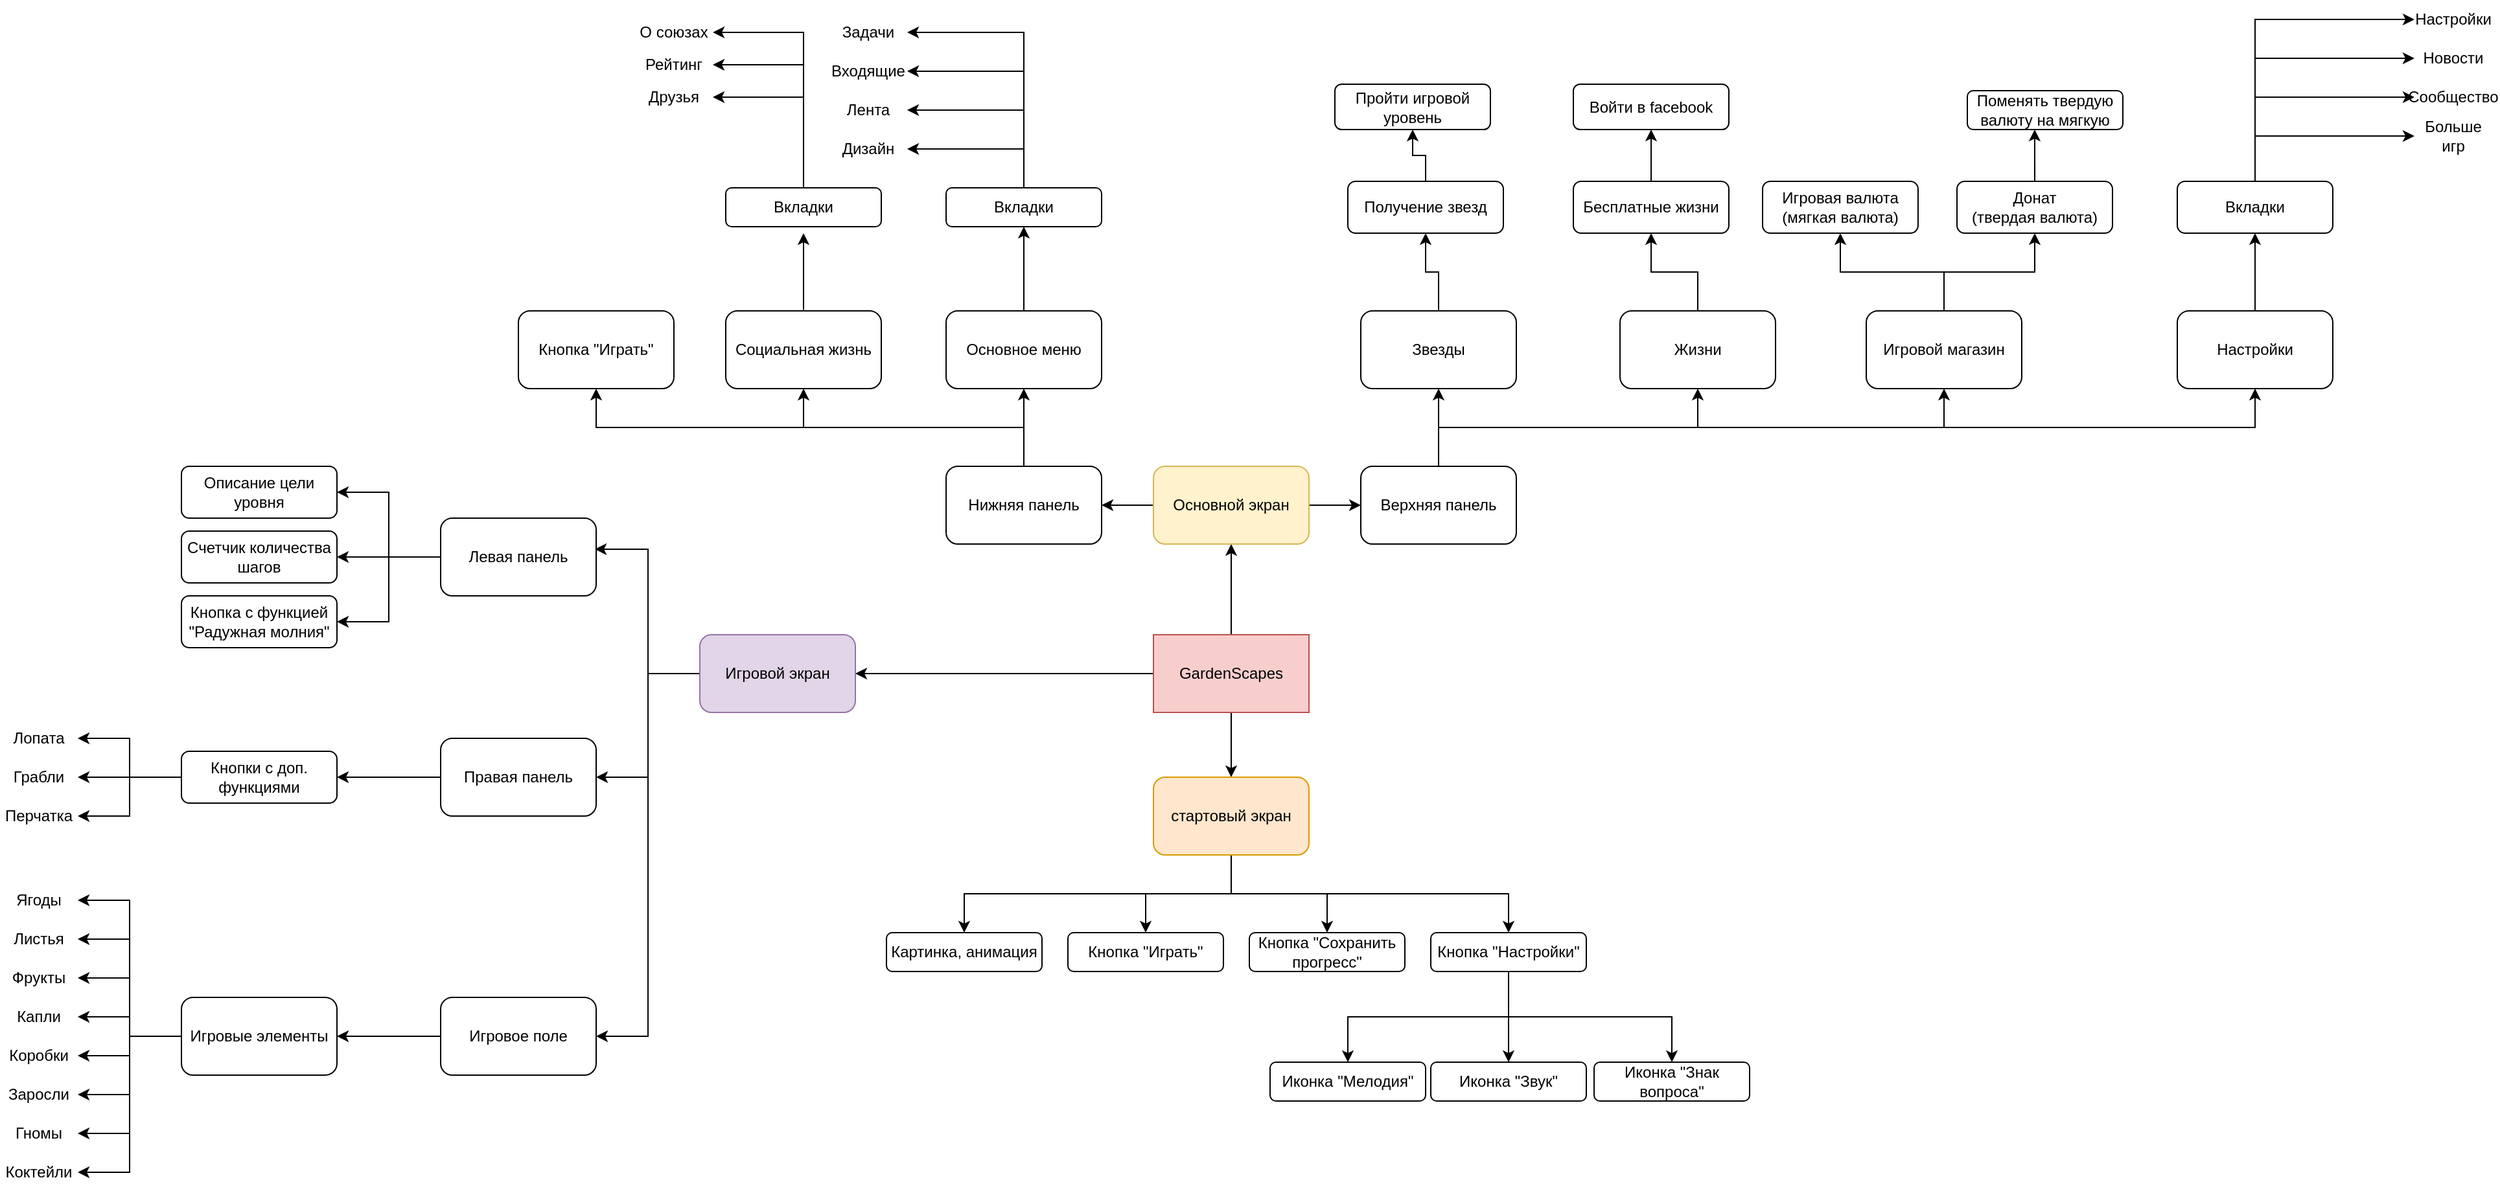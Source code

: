 <mxfile version="15.9.4" type="github">
  <diagram id="iWnDrWGRgJdqHLs7Uaia" name="Page-1">
    <mxGraphModel dx="2249" dy="1974" grid="1" gridSize="10" guides="1" tooltips="1" connect="1" arrows="1" fold="1" page="1" pageScale="1" pageWidth="827" pageHeight="1169" math="0" shadow="0">
      <root>
        <mxCell id="0" />
        <mxCell id="1" parent="0" />
        <mxCell id="uDBoIFG3QanEG0DTXgn--6" style="edgeStyle=orthogonalEdgeStyle;rounded=0;orthogonalLoop=1;jettySize=auto;html=1;exitX=0.5;exitY=1;exitDx=0;exitDy=0;" edge="1" parent="1" source="uDBoIFG3QanEG0DTXgn--1" target="uDBoIFG3QanEG0DTXgn--2">
          <mxGeometry relative="1" as="geometry" />
        </mxCell>
        <mxCell id="uDBoIFG3QanEG0DTXgn--21" style="edgeStyle=orthogonalEdgeStyle;rounded=0;orthogonalLoop=1;jettySize=auto;html=1;exitX=0.5;exitY=0;exitDx=0;exitDy=0;" edge="1" parent="1" source="uDBoIFG3QanEG0DTXgn--1" target="uDBoIFG3QanEG0DTXgn--18">
          <mxGeometry relative="1" as="geometry" />
        </mxCell>
        <mxCell id="uDBoIFG3QanEG0DTXgn--91" style="edgeStyle=orthogonalEdgeStyle;rounded=0;orthogonalLoop=1;jettySize=auto;html=1;exitX=0;exitY=0.5;exitDx=0;exitDy=0;entryX=1;entryY=0.5;entryDx=0;entryDy=0;" edge="1" parent="1" source="uDBoIFG3QanEG0DTXgn--1" target="uDBoIFG3QanEG0DTXgn--90">
          <mxGeometry relative="1" as="geometry" />
        </mxCell>
        <mxCell id="uDBoIFG3QanEG0DTXgn--1" value="GardenScapes" style="rounded=0;whiteSpace=wrap;html=1;fillColor=#f8cecc;strokeColor=#b85450;" vertex="1" parent="1">
          <mxGeometry x="350" y="380" width="120" height="60" as="geometry" />
        </mxCell>
        <mxCell id="uDBoIFG3QanEG0DTXgn--7" style="edgeStyle=orthogonalEdgeStyle;rounded=0;orthogonalLoop=1;jettySize=auto;html=1;exitX=0.5;exitY=1;exitDx=0;exitDy=0;entryX=0.5;entryY=0;entryDx=0;entryDy=0;" edge="1" parent="1" source="uDBoIFG3QanEG0DTXgn--2" target="uDBoIFG3QanEG0DTXgn--3">
          <mxGeometry relative="1" as="geometry" />
        </mxCell>
        <mxCell id="uDBoIFG3QanEG0DTXgn--8" style="edgeStyle=orthogonalEdgeStyle;rounded=0;orthogonalLoop=1;jettySize=auto;html=1;exitX=0.5;exitY=1;exitDx=0;exitDy=0;" edge="1" parent="1" source="uDBoIFG3QanEG0DTXgn--2" target="uDBoIFG3QanEG0DTXgn--4">
          <mxGeometry relative="1" as="geometry" />
        </mxCell>
        <mxCell id="uDBoIFG3QanEG0DTXgn--9" style="edgeStyle=orthogonalEdgeStyle;rounded=0;orthogonalLoop=1;jettySize=auto;html=1;exitX=0.5;exitY=1;exitDx=0;exitDy=0;entryX=0.5;entryY=0;entryDx=0;entryDy=0;" edge="1" parent="1" source="uDBoIFG3QanEG0DTXgn--2" target="uDBoIFG3QanEG0DTXgn--5">
          <mxGeometry relative="1" as="geometry" />
        </mxCell>
        <mxCell id="uDBoIFG3QanEG0DTXgn--11" style="edgeStyle=orthogonalEdgeStyle;rounded=0;orthogonalLoop=1;jettySize=auto;html=1;exitX=0.5;exitY=1;exitDx=0;exitDy=0;entryX=0.5;entryY=0;entryDx=0;entryDy=0;" edge="1" parent="1" source="uDBoIFG3QanEG0DTXgn--2" target="uDBoIFG3QanEG0DTXgn--10">
          <mxGeometry relative="1" as="geometry" />
        </mxCell>
        <mxCell id="uDBoIFG3QanEG0DTXgn--2" value="стартовый экран" style="rounded=1;whiteSpace=wrap;html=1;fillColor=#ffe6cc;strokeColor=#d79b00;" vertex="1" parent="1">
          <mxGeometry x="350" y="490" width="120" height="60" as="geometry" />
        </mxCell>
        <mxCell id="uDBoIFG3QanEG0DTXgn--3" value="Картинка, анимация&lt;br&gt;" style="rounded=1;whiteSpace=wrap;html=1;" vertex="1" parent="1">
          <mxGeometry x="144" y="610" width="120" height="30" as="geometry" />
        </mxCell>
        <mxCell id="uDBoIFG3QanEG0DTXgn--4" value="Кнопка &quot;Играть&quot;" style="rounded=1;whiteSpace=wrap;html=1;" vertex="1" parent="1">
          <mxGeometry x="284" y="610" width="120" height="30" as="geometry" />
        </mxCell>
        <mxCell id="uDBoIFG3QanEG0DTXgn--5" value="Кнопка &quot;Сохранить прогресс&quot;" style="rounded=1;whiteSpace=wrap;html=1;" vertex="1" parent="1">
          <mxGeometry x="424" y="610" width="120" height="30" as="geometry" />
        </mxCell>
        <mxCell id="uDBoIFG3QanEG0DTXgn--15" style="edgeStyle=orthogonalEdgeStyle;rounded=0;orthogonalLoop=1;jettySize=auto;html=1;exitX=0.5;exitY=1;exitDx=0;exitDy=0;" edge="1" parent="1" source="uDBoIFG3QanEG0DTXgn--10" target="uDBoIFG3QanEG0DTXgn--12">
          <mxGeometry relative="1" as="geometry" />
        </mxCell>
        <mxCell id="uDBoIFG3QanEG0DTXgn--16" style="edgeStyle=orthogonalEdgeStyle;rounded=0;orthogonalLoop=1;jettySize=auto;html=1;exitX=0.5;exitY=1;exitDx=0;exitDy=0;" edge="1" parent="1" source="uDBoIFG3QanEG0DTXgn--10" target="uDBoIFG3QanEG0DTXgn--14">
          <mxGeometry relative="1" as="geometry" />
        </mxCell>
        <mxCell id="uDBoIFG3QanEG0DTXgn--17" style="edgeStyle=orthogonalEdgeStyle;rounded=0;orthogonalLoop=1;jettySize=auto;html=1;exitX=0.5;exitY=1;exitDx=0;exitDy=0;" edge="1" parent="1" source="uDBoIFG3QanEG0DTXgn--10" target="uDBoIFG3QanEG0DTXgn--13">
          <mxGeometry relative="1" as="geometry" />
        </mxCell>
        <mxCell id="uDBoIFG3QanEG0DTXgn--10" value="Кнопка &quot;Настройки&quot;" style="rounded=1;whiteSpace=wrap;html=1;" vertex="1" parent="1">
          <mxGeometry x="564" y="610" width="120" height="30" as="geometry" />
        </mxCell>
        <mxCell id="uDBoIFG3QanEG0DTXgn--12" value="Иконка &quot;Мелодия&quot;" style="rounded=1;whiteSpace=wrap;html=1;" vertex="1" parent="1">
          <mxGeometry x="440" y="710" width="120" height="30" as="geometry" />
        </mxCell>
        <mxCell id="uDBoIFG3QanEG0DTXgn--13" value="Иконка &quot;Звук&quot;" style="rounded=1;whiteSpace=wrap;html=1;" vertex="1" parent="1">
          <mxGeometry x="564" y="710" width="120" height="30" as="geometry" />
        </mxCell>
        <mxCell id="uDBoIFG3QanEG0DTXgn--14" value="Иконка &quot;Знак вопроса&quot;" style="rounded=1;whiteSpace=wrap;html=1;" vertex="1" parent="1">
          <mxGeometry x="690" y="710" width="120" height="30" as="geometry" />
        </mxCell>
        <mxCell id="uDBoIFG3QanEG0DTXgn--60" style="edgeStyle=orthogonalEdgeStyle;rounded=0;orthogonalLoop=1;jettySize=auto;html=1;exitX=1;exitY=0.5;exitDx=0;exitDy=0;entryX=0;entryY=0.5;entryDx=0;entryDy=0;" edge="1" parent="1" source="uDBoIFG3QanEG0DTXgn--18" target="uDBoIFG3QanEG0DTXgn--59">
          <mxGeometry relative="1" as="geometry" />
        </mxCell>
        <mxCell id="uDBoIFG3QanEG0DTXgn--65" style="edgeStyle=orthogonalEdgeStyle;rounded=0;orthogonalLoop=1;jettySize=auto;html=1;exitX=0;exitY=0.5;exitDx=0;exitDy=0;entryX=1;entryY=0.5;entryDx=0;entryDy=0;" edge="1" parent="1" source="uDBoIFG3QanEG0DTXgn--18" target="uDBoIFG3QanEG0DTXgn--58">
          <mxGeometry relative="1" as="geometry" />
        </mxCell>
        <mxCell id="uDBoIFG3QanEG0DTXgn--18" value="Основной экран" style="rounded=1;whiteSpace=wrap;html=1;fillColor=#fff2cc;strokeColor=#d6b656;" vertex="1" parent="1">
          <mxGeometry x="350" y="250" width="120" height="60" as="geometry" />
        </mxCell>
        <mxCell id="uDBoIFG3QanEG0DTXgn--25" style="edgeStyle=orthogonalEdgeStyle;rounded=0;orthogonalLoop=1;jettySize=auto;html=1;exitX=0.5;exitY=0;exitDx=0;exitDy=0;entryX=0.5;entryY=1;entryDx=0;entryDy=0;" edge="1" parent="1" source="uDBoIFG3QanEG0DTXgn--20" target="uDBoIFG3QanEG0DTXgn--23">
          <mxGeometry relative="1" as="geometry" />
        </mxCell>
        <mxCell id="uDBoIFG3QanEG0DTXgn--26" style="edgeStyle=orthogonalEdgeStyle;rounded=0;orthogonalLoop=1;jettySize=auto;html=1;exitX=0.5;exitY=0;exitDx=0;exitDy=0;entryX=0.5;entryY=1;entryDx=0;entryDy=0;" edge="1" parent="1" source="uDBoIFG3QanEG0DTXgn--20" target="uDBoIFG3QanEG0DTXgn--24">
          <mxGeometry relative="1" as="geometry" />
        </mxCell>
        <mxCell id="uDBoIFG3QanEG0DTXgn--20" value="Игровой магазин" style="rounded=1;whiteSpace=wrap;html=1;" vertex="1" parent="1">
          <mxGeometry x="900" y="130" width="120" height="60" as="geometry" />
        </mxCell>
        <mxCell id="uDBoIFG3QanEG0DTXgn--23" value="Игровая валюта&lt;br&gt;(мягкая валюта)" style="rounded=1;whiteSpace=wrap;html=1;" vertex="1" parent="1">
          <mxGeometry x="820" y="30" width="120" height="40" as="geometry" />
        </mxCell>
        <mxCell id="uDBoIFG3QanEG0DTXgn--30" style="edgeStyle=orthogonalEdgeStyle;rounded=0;orthogonalLoop=1;jettySize=auto;html=1;exitX=0.5;exitY=0;exitDx=0;exitDy=0;entryX=0.433;entryY=1;entryDx=0;entryDy=0;entryPerimeter=0;" edge="1" parent="1" source="uDBoIFG3QanEG0DTXgn--24" target="uDBoIFG3QanEG0DTXgn--27">
          <mxGeometry relative="1" as="geometry" />
        </mxCell>
        <mxCell id="uDBoIFG3QanEG0DTXgn--24" value="Донат &lt;br&gt;(твердая валюта)" style="rounded=1;whiteSpace=wrap;html=1;" vertex="1" parent="1">
          <mxGeometry x="970" y="30" width="120" height="40" as="geometry" />
        </mxCell>
        <mxCell id="uDBoIFG3QanEG0DTXgn--27" value="Поменять твердую валюту на мягкую" style="rounded=1;whiteSpace=wrap;html=1;" vertex="1" parent="1">
          <mxGeometry x="978" y="-40" width="120" height="30" as="geometry" />
        </mxCell>
        <mxCell id="uDBoIFG3QanEG0DTXgn--35" style="edgeStyle=orthogonalEdgeStyle;rounded=0;orthogonalLoop=1;jettySize=auto;html=1;exitX=0.5;exitY=0;exitDx=0;exitDy=0;entryX=0.5;entryY=1;entryDx=0;entryDy=0;" edge="1" parent="1" source="uDBoIFG3QanEG0DTXgn--31" target="uDBoIFG3QanEG0DTXgn--34">
          <mxGeometry relative="1" as="geometry" />
        </mxCell>
        <mxCell id="uDBoIFG3QanEG0DTXgn--31" value="Жизни" style="rounded=1;whiteSpace=wrap;html=1;" vertex="1" parent="1">
          <mxGeometry x="710" y="130" width="120" height="60" as="geometry" />
        </mxCell>
        <mxCell id="uDBoIFG3QanEG0DTXgn--37" style="edgeStyle=orthogonalEdgeStyle;rounded=0;orthogonalLoop=1;jettySize=auto;html=1;exitX=0.5;exitY=0;exitDx=0;exitDy=0;entryX=0.5;entryY=1;entryDx=0;entryDy=0;" edge="1" parent="1" source="uDBoIFG3QanEG0DTXgn--34" target="uDBoIFG3QanEG0DTXgn--36">
          <mxGeometry relative="1" as="geometry" />
        </mxCell>
        <mxCell id="uDBoIFG3QanEG0DTXgn--34" value="Бесплатные жизни" style="rounded=1;whiteSpace=wrap;html=1;" vertex="1" parent="1">
          <mxGeometry x="674" y="30" width="120" height="40" as="geometry" />
        </mxCell>
        <mxCell id="uDBoIFG3QanEG0DTXgn--36" value="Войти в facebook" style="rounded=1;whiteSpace=wrap;html=1;" vertex="1" parent="1">
          <mxGeometry x="674" y="-45" width="120" height="35" as="geometry" />
        </mxCell>
        <mxCell id="uDBoIFG3QanEG0DTXgn--44" style="edgeStyle=orthogonalEdgeStyle;rounded=0;orthogonalLoop=1;jettySize=auto;html=1;exitX=0.5;exitY=0;exitDx=0;exitDy=0;entryX=0.5;entryY=1;entryDx=0;entryDy=0;" edge="1" parent="1" source="uDBoIFG3QanEG0DTXgn--40" target="uDBoIFG3QanEG0DTXgn--42">
          <mxGeometry relative="1" as="geometry" />
        </mxCell>
        <mxCell id="uDBoIFG3QanEG0DTXgn--40" value="Звезды" style="rounded=1;whiteSpace=wrap;html=1;" vertex="1" parent="1">
          <mxGeometry x="510" y="130" width="120" height="60" as="geometry" />
        </mxCell>
        <mxCell id="uDBoIFG3QanEG0DTXgn--45" style="edgeStyle=orthogonalEdgeStyle;rounded=0;orthogonalLoop=1;jettySize=auto;html=1;exitX=0.5;exitY=0;exitDx=0;exitDy=0;entryX=0.5;entryY=1;entryDx=0;entryDy=0;" edge="1" parent="1" source="uDBoIFG3QanEG0DTXgn--42" target="uDBoIFG3QanEG0DTXgn--43">
          <mxGeometry relative="1" as="geometry" />
        </mxCell>
        <mxCell id="uDBoIFG3QanEG0DTXgn--42" value="Получение звезд" style="rounded=1;whiteSpace=wrap;html=1;" vertex="1" parent="1">
          <mxGeometry x="500" y="30" width="120" height="40" as="geometry" />
        </mxCell>
        <mxCell id="uDBoIFG3QanEG0DTXgn--43" value="Пройти игровой уровень" style="rounded=1;whiteSpace=wrap;html=1;" vertex="1" parent="1">
          <mxGeometry x="490" y="-45" width="120" height="35" as="geometry" />
        </mxCell>
        <mxCell id="uDBoIFG3QanEG0DTXgn--49" style="edgeStyle=orthogonalEdgeStyle;rounded=0;orthogonalLoop=1;jettySize=auto;html=1;exitX=0.5;exitY=0;exitDx=0;exitDy=0;" edge="1" parent="1" source="uDBoIFG3QanEG0DTXgn--46" target="uDBoIFG3QanEG0DTXgn--48">
          <mxGeometry relative="1" as="geometry" />
        </mxCell>
        <mxCell id="uDBoIFG3QanEG0DTXgn--46" value="Настройки" style="rounded=1;whiteSpace=wrap;html=1;" vertex="1" parent="1">
          <mxGeometry x="1140" y="130" width="120" height="60" as="geometry" />
        </mxCell>
        <mxCell id="uDBoIFG3QanEG0DTXgn--54" style="edgeStyle=orthogonalEdgeStyle;rounded=0;orthogonalLoop=1;jettySize=auto;html=1;exitX=0.5;exitY=0;exitDx=0;exitDy=0;entryX=0;entryY=0.5;entryDx=0;entryDy=0;" edge="1" parent="1" source="uDBoIFG3QanEG0DTXgn--48" target="uDBoIFG3QanEG0DTXgn--50">
          <mxGeometry relative="1" as="geometry" />
        </mxCell>
        <mxCell id="uDBoIFG3QanEG0DTXgn--55" style="edgeStyle=orthogonalEdgeStyle;rounded=0;orthogonalLoop=1;jettySize=auto;html=1;exitX=0.5;exitY=0;exitDx=0;exitDy=0;entryX=0;entryY=0.5;entryDx=0;entryDy=0;" edge="1" parent="1" source="uDBoIFG3QanEG0DTXgn--48" target="uDBoIFG3QanEG0DTXgn--51">
          <mxGeometry relative="1" as="geometry" />
        </mxCell>
        <mxCell id="uDBoIFG3QanEG0DTXgn--56" style="edgeStyle=orthogonalEdgeStyle;rounded=0;orthogonalLoop=1;jettySize=auto;html=1;exitX=0.5;exitY=0;exitDx=0;exitDy=0;entryX=0;entryY=0.5;entryDx=0;entryDy=0;" edge="1" parent="1" source="uDBoIFG3QanEG0DTXgn--48" target="uDBoIFG3QanEG0DTXgn--52">
          <mxGeometry relative="1" as="geometry" />
        </mxCell>
        <mxCell id="uDBoIFG3QanEG0DTXgn--57" style="edgeStyle=orthogonalEdgeStyle;rounded=0;orthogonalLoop=1;jettySize=auto;html=1;exitX=0.5;exitY=0;exitDx=0;exitDy=0;entryX=0;entryY=0.5;entryDx=0;entryDy=0;" edge="1" parent="1" source="uDBoIFG3QanEG0DTXgn--48" target="uDBoIFG3QanEG0DTXgn--53">
          <mxGeometry relative="1" as="geometry" />
        </mxCell>
        <mxCell id="uDBoIFG3QanEG0DTXgn--48" value="Вкладки" style="rounded=1;whiteSpace=wrap;html=1;" vertex="1" parent="1">
          <mxGeometry x="1140" y="30" width="120" height="40" as="geometry" />
        </mxCell>
        <mxCell id="uDBoIFG3QanEG0DTXgn--50" value="Настройки" style="text;html=1;strokeColor=none;fillColor=none;align=center;verticalAlign=middle;whiteSpace=wrap;rounded=0;" vertex="1" parent="1">
          <mxGeometry x="1323" y="-110" width="60" height="30" as="geometry" />
        </mxCell>
        <mxCell id="uDBoIFG3QanEG0DTXgn--51" value="Новости&lt;span style=&quot;color: rgba(0 , 0 , 0 , 0) ; font-family: monospace ; font-size: 0px&quot;&gt;%3CmxGraphModel%3E%3Croot%3E%3CmxCell%20id%3D%220%22%2F%3E%3CmxCell%20id%3D%221%22%20parent%3D%220%22%2F%3E%3CmxCell%20id%3D%222%22%20value%3D%22%D0%9D%D0%B0%D1%81%D1%82%D1%80%D0%BE%D0%B9%D0%BA%D0%B8%22%20style%3D%22text%3Bhtml%3D1%3BstrokeColor%3Dnone%3BfillColor%3Dnone%3Balign%3Dcenter%3BverticalAlign%3Dmiddle%3BwhiteSpace%3Dwrap%3Brounded%3D0%3B%22%20vertex%3D%221%22%20parent%3D%221%22%3E%3CmxGeometry%20x%3D%221010%22%20y%3D%22-60%22%20width%3D%2260%22%20height%3D%2230%22%20as%3D%22geometry%22%2F%3E%3C%2FmxCell%3E%3C%2Froot%3E%3C%2FmxGraphModel%3E&lt;/span&gt;" style="text;html=1;strokeColor=none;fillColor=none;align=center;verticalAlign=middle;whiteSpace=wrap;rounded=0;" vertex="1" parent="1">
          <mxGeometry x="1323" y="-80" width="60" height="30" as="geometry" />
        </mxCell>
        <mxCell id="uDBoIFG3QanEG0DTXgn--52" value="Сообщество" style="text;html=1;strokeColor=none;fillColor=none;align=center;verticalAlign=middle;whiteSpace=wrap;rounded=0;" vertex="1" parent="1">
          <mxGeometry x="1323" y="-50" width="60" height="30" as="geometry" />
        </mxCell>
        <mxCell id="uDBoIFG3QanEG0DTXgn--53" value="Больше игр" style="text;html=1;strokeColor=none;fillColor=none;align=center;verticalAlign=middle;whiteSpace=wrap;rounded=0;" vertex="1" parent="1">
          <mxGeometry x="1323" y="-20" width="60" height="30" as="geometry" />
        </mxCell>
        <mxCell id="uDBoIFG3QanEG0DTXgn--67" style="edgeStyle=orthogonalEdgeStyle;rounded=0;orthogonalLoop=1;jettySize=auto;html=1;exitX=0.5;exitY=0;exitDx=0;exitDy=0;entryX=0.5;entryY=1;entryDx=0;entryDy=0;" edge="1" parent="1" source="uDBoIFG3QanEG0DTXgn--58" target="uDBoIFG3QanEG0DTXgn--66">
          <mxGeometry relative="1" as="geometry" />
        </mxCell>
        <mxCell id="uDBoIFG3QanEG0DTXgn--79" style="edgeStyle=orthogonalEdgeStyle;rounded=0;orthogonalLoop=1;jettySize=auto;html=1;exitX=0.5;exitY=0;exitDx=0;exitDy=0;entryX=0.5;entryY=1;entryDx=0;entryDy=0;" edge="1" parent="1" source="uDBoIFG3QanEG0DTXgn--58" target="uDBoIFG3QanEG0DTXgn--78">
          <mxGeometry relative="1" as="geometry" />
        </mxCell>
        <mxCell id="uDBoIFG3QanEG0DTXgn--89" style="edgeStyle=orthogonalEdgeStyle;rounded=0;orthogonalLoop=1;jettySize=auto;html=1;exitX=0.5;exitY=0;exitDx=0;exitDy=0;entryX=0.5;entryY=1;entryDx=0;entryDy=0;" edge="1" parent="1" source="uDBoIFG3QanEG0DTXgn--58" target="uDBoIFG3QanEG0DTXgn--88">
          <mxGeometry relative="1" as="geometry" />
        </mxCell>
        <mxCell id="uDBoIFG3QanEG0DTXgn--58" value="Нижняя панель" style="rounded=1;whiteSpace=wrap;html=1;" vertex="1" parent="1">
          <mxGeometry x="190" y="250" width="120" height="60" as="geometry" />
        </mxCell>
        <mxCell id="uDBoIFG3QanEG0DTXgn--61" style="edgeStyle=orthogonalEdgeStyle;rounded=0;orthogonalLoop=1;jettySize=auto;html=1;exitX=0.5;exitY=0;exitDx=0;exitDy=0;entryX=0.5;entryY=1;entryDx=0;entryDy=0;" edge="1" parent="1" source="uDBoIFG3QanEG0DTXgn--59" target="uDBoIFG3QanEG0DTXgn--40">
          <mxGeometry relative="1" as="geometry" />
        </mxCell>
        <mxCell id="uDBoIFG3QanEG0DTXgn--62" style="edgeStyle=orthogonalEdgeStyle;rounded=0;orthogonalLoop=1;jettySize=auto;html=1;exitX=0.5;exitY=0;exitDx=0;exitDy=0;" edge="1" parent="1" source="uDBoIFG3QanEG0DTXgn--59" target="uDBoIFG3QanEG0DTXgn--31">
          <mxGeometry relative="1" as="geometry" />
        </mxCell>
        <mxCell id="uDBoIFG3QanEG0DTXgn--63" style="edgeStyle=orthogonalEdgeStyle;rounded=0;orthogonalLoop=1;jettySize=auto;html=1;exitX=0.5;exitY=0;exitDx=0;exitDy=0;entryX=0.5;entryY=1;entryDx=0;entryDy=0;" edge="1" parent="1" source="uDBoIFG3QanEG0DTXgn--59" target="uDBoIFG3QanEG0DTXgn--20">
          <mxGeometry relative="1" as="geometry" />
        </mxCell>
        <mxCell id="uDBoIFG3QanEG0DTXgn--64" style="edgeStyle=orthogonalEdgeStyle;rounded=0;orthogonalLoop=1;jettySize=auto;html=1;exitX=0.5;exitY=0;exitDx=0;exitDy=0;" edge="1" parent="1" source="uDBoIFG3QanEG0DTXgn--59" target="uDBoIFG3QanEG0DTXgn--46">
          <mxGeometry relative="1" as="geometry" />
        </mxCell>
        <mxCell id="uDBoIFG3QanEG0DTXgn--59" value="Верхняя панель" style="rounded=1;whiteSpace=wrap;html=1;" vertex="1" parent="1">
          <mxGeometry x="510" y="250" width="120" height="60" as="geometry" />
        </mxCell>
        <mxCell id="uDBoIFG3QanEG0DTXgn--69" style="edgeStyle=orthogonalEdgeStyle;rounded=0;orthogonalLoop=1;jettySize=auto;html=1;exitX=0.5;exitY=0;exitDx=0;exitDy=0;" edge="1" parent="1" source="uDBoIFG3QanEG0DTXgn--66" target="uDBoIFG3QanEG0DTXgn--68">
          <mxGeometry relative="1" as="geometry" />
        </mxCell>
        <mxCell id="uDBoIFG3QanEG0DTXgn--66" value="Основное меню" style="rounded=1;whiteSpace=wrap;html=1;" vertex="1" parent="1">
          <mxGeometry x="190" y="130" width="120" height="60" as="geometry" />
        </mxCell>
        <mxCell id="uDBoIFG3QanEG0DTXgn--74" style="edgeStyle=orthogonalEdgeStyle;rounded=0;orthogonalLoop=1;jettySize=auto;html=1;exitX=0.5;exitY=0;exitDx=0;exitDy=0;entryX=1;entryY=0.5;entryDx=0;entryDy=0;" edge="1" parent="1" source="uDBoIFG3QanEG0DTXgn--68" target="uDBoIFG3QanEG0DTXgn--73">
          <mxGeometry relative="1" as="geometry" />
        </mxCell>
        <mxCell id="uDBoIFG3QanEG0DTXgn--75" style="edgeStyle=orthogonalEdgeStyle;rounded=0;orthogonalLoop=1;jettySize=auto;html=1;exitX=0.5;exitY=0;exitDx=0;exitDy=0;entryX=1;entryY=0.5;entryDx=0;entryDy=0;" edge="1" parent="1" source="uDBoIFG3QanEG0DTXgn--68" target="uDBoIFG3QanEG0DTXgn--72">
          <mxGeometry relative="1" as="geometry" />
        </mxCell>
        <mxCell id="uDBoIFG3QanEG0DTXgn--76" style="edgeStyle=orthogonalEdgeStyle;rounded=0;orthogonalLoop=1;jettySize=auto;html=1;exitX=0.5;exitY=0;exitDx=0;exitDy=0;entryX=1;entryY=0.5;entryDx=0;entryDy=0;" edge="1" parent="1" source="uDBoIFG3QanEG0DTXgn--68" target="uDBoIFG3QanEG0DTXgn--71">
          <mxGeometry relative="1" as="geometry" />
        </mxCell>
        <mxCell id="uDBoIFG3QanEG0DTXgn--77" style="edgeStyle=orthogonalEdgeStyle;rounded=0;orthogonalLoop=1;jettySize=auto;html=1;exitX=0.5;exitY=0;exitDx=0;exitDy=0;entryX=1;entryY=0.5;entryDx=0;entryDy=0;" edge="1" parent="1" source="uDBoIFG3QanEG0DTXgn--68" target="uDBoIFG3QanEG0DTXgn--70">
          <mxGeometry relative="1" as="geometry" />
        </mxCell>
        <mxCell id="uDBoIFG3QanEG0DTXgn--68" value="Вкладки" style="rounded=1;whiteSpace=wrap;html=1;" vertex="1" parent="1">
          <mxGeometry x="190" y="35" width="120" height="30" as="geometry" />
        </mxCell>
        <mxCell id="uDBoIFG3QanEG0DTXgn--70" value="Задачи" style="text;html=1;strokeColor=none;fillColor=none;align=center;verticalAlign=middle;whiteSpace=wrap;rounded=0;" vertex="1" parent="1">
          <mxGeometry x="100" y="-100" width="60" height="30" as="geometry" />
        </mxCell>
        <mxCell id="uDBoIFG3QanEG0DTXgn--71" value="Входящие" style="text;html=1;strokeColor=none;fillColor=none;align=center;verticalAlign=middle;whiteSpace=wrap;rounded=0;" vertex="1" parent="1">
          <mxGeometry x="100" y="-70" width="60" height="30" as="geometry" />
        </mxCell>
        <mxCell id="uDBoIFG3QanEG0DTXgn--72" value="Лента" style="text;html=1;strokeColor=none;fillColor=none;align=center;verticalAlign=middle;whiteSpace=wrap;rounded=0;" vertex="1" parent="1">
          <mxGeometry x="100" y="-40" width="60" height="30" as="geometry" />
        </mxCell>
        <mxCell id="uDBoIFG3QanEG0DTXgn--73" value="Дизайн" style="text;html=1;strokeColor=none;fillColor=none;align=center;verticalAlign=middle;whiteSpace=wrap;rounded=0;" vertex="1" parent="1">
          <mxGeometry x="100" y="-10" width="60" height="30" as="geometry" />
        </mxCell>
        <mxCell id="uDBoIFG3QanEG0DTXgn--81" style="edgeStyle=orthogonalEdgeStyle;rounded=0;orthogonalLoop=1;jettySize=auto;html=1;exitX=0.5;exitY=0;exitDx=0;exitDy=0;" edge="1" parent="1" source="uDBoIFG3QanEG0DTXgn--78">
          <mxGeometry relative="1" as="geometry">
            <mxPoint x="80" y="70" as="targetPoint" />
          </mxGeometry>
        </mxCell>
        <mxCell id="uDBoIFG3QanEG0DTXgn--78" value="Социальная жизнь" style="rounded=1;whiteSpace=wrap;html=1;" vertex="1" parent="1">
          <mxGeometry x="20" y="130" width="120" height="60" as="geometry" />
        </mxCell>
        <mxCell id="uDBoIFG3QanEG0DTXgn--85" style="edgeStyle=orthogonalEdgeStyle;rounded=0;orthogonalLoop=1;jettySize=auto;html=1;exitX=0.5;exitY=0;exitDx=0;exitDy=0;entryX=1;entryY=0.5;entryDx=0;entryDy=0;" edge="1" parent="1" source="uDBoIFG3QanEG0DTXgn--80" target="uDBoIFG3QanEG0DTXgn--82">
          <mxGeometry relative="1" as="geometry" />
        </mxCell>
        <mxCell id="uDBoIFG3QanEG0DTXgn--86" style="edgeStyle=orthogonalEdgeStyle;rounded=0;orthogonalLoop=1;jettySize=auto;html=1;exitX=0.5;exitY=0;exitDx=0;exitDy=0;entryX=1;entryY=0.5;entryDx=0;entryDy=0;" edge="1" parent="1" source="uDBoIFG3QanEG0DTXgn--80" target="uDBoIFG3QanEG0DTXgn--83">
          <mxGeometry relative="1" as="geometry" />
        </mxCell>
        <mxCell id="uDBoIFG3QanEG0DTXgn--87" style="edgeStyle=orthogonalEdgeStyle;rounded=0;orthogonalLoop=1;jettySize=auto;html=1;exitX=0.5;exitY=0;exitDx=0;exitDy=0;entryX=1;entryY=0.5;entryDx=0;entryDy=0;" edge="1" parent="1" source="uDBoIFG3QanEG0DTXgn--80" target="uDBoIFG3QanEG0DTXgn--84">
          <mxGeometry relative="1" as="geometry" />
        </mxCell>
        <mxCell id="uDBoIFG3QanEG0DTXgn--80" value="Вкладки" style="rounded=1;whiteSpace=wrap;html=1;" vertex="1" parent="1">
          <mxGeometry x="20" y="35" width="120" height="30" as="geometry" />
        </mxCell>
        <mxCell id="uDBoIFG3QanEG0DTXgn--82" value="О союзах" style="text;html=1;strokeColor=none;fillColor=none;align=center;verticalAlign=middle;whiteSpace=wrap;rounded=0;" vertex="1" parent="1">
          <mxGeometry x="-50" y="-100" width="60" height="30" as="geometry" />
        </mxCell>
        <mxCell id="uDBoIFG3QanEG0DTXgn--83" value="Рейтинг" style="text;html=1;strokeColor=none;fillColor=none;align=center;verticalAlign=middle;whiteSpace=wrap;rounded=0;" vertex="1" parent="1">
          <mxGeometry x="-50" y="-75" width="60" height="30" as="geometry" />
        </mxCell>
        <mxCell id="uDBoIFG3QanEG0DTXgn--84" value="Друзья" style="text;html=1;strokeColor=none;fillColor=none;align=center;verticalAlign=middle;whiteSpace=wrap;rounded=0;" vertex="1" parent="1">
          <mxGeometry x="-50" y="-50" width="60" height="30" as="geometry" />
        </mxCell>
        <mxCell id="uDBoIFG3QanEG0DTXgn--88" value="Кнопка &quot;Играть&quot;" style="rounded=1;whiteSpace=wrap;html=1;" vertex="1" parent="1">
          <mxGeometry x="-140" y="130" width="120" height="60" as="geometry" />
        </mxCell>
        <mxCell id="uDBoIFG3QanEG0DTXgn--94" style="edgeStyle=orthogonalEdgeStyle;rounded=0;orthogonalLoop=1;jettySize=auto;html=1;exitX=0;exitY=0.5;exitDx=0;exitDy=0;entryX=0.992;entryY=0.4;entryDx=0;entryDy=0;entryPerimeter=0;" edge="1" parent="1" source="uDBoIFG3QanEG0DTXgn--90" target="uDBoIFG3QanEG0DTXgn--92">
          <mxGeometry relative="1" as="geometry" />
        </mxCell>
        <mxCell id="uDBoIFG3QanEG0DTXgn--95" style="edgeStyle=orthogonalEdgeStyle;rounded=0;orthogonalLoop=1;jettySize=auto;html=1;exitX=0;exitY=0.5;exitDx=0;exitDy=0;entryX=1;entryY=0.5;entryDx=0;entryDy=0;" edge="1" parent="1" source="uDBoIFG3QanEG0DTXgn--90" target="uDBoIFG3QanEG0DTXgn--93">
          <mxGeometry relative="1" as="geometry" />
        </mxCell>
        <mxCell id="uDBoIFG3QanEG0DTXgn--111" style="edgeStyle=orthogonalEdgeStyle;rounded=0;orthogonalLoop=1;jettySize=auto;html=1;exitX=0;exitY=0.5;exitDx=0;exitDy=0;entryX=1;entryY=0.5;entryDx=0;entryDy=0;" edge="1" parent="1" source="uDBoIFG3QanEG0DTXgn--90" target="uDBoIFG3QanEG0DTXgn--110">
          <mxGeometry relative="1" as="geometry" />
        </mxCell>
        <mxCell id="uDBoIFG3QanEG0DTXgn--90" value="Игровой экран" style="rounded=1;whiteSpace=wrap;html=1;fillColor=#e1d5e7;strokeColor=#9673a6;" vertex="1" parent="1">
          <mxGeometry y="380" width="120" height="60" as="geometry" />
        </mxCell>
        <mxCell id="uDBoIFG3QanEG0DTXgn--97" style="edgeStyle=orthogonalEdgeStyle;rounded=0;orthogonalLoop=1;jettySize=auto;html=1;exitX=0;exitY=0.5;exitDx=0;exitDy=0;entryX=1;entryY=0.5;entryDx=0;entryDy=0;" edge="1" parent="1" source="uDBoIFG3QanEG0DTXgn--92" target="uDBoIFG3QanEG0DTXgn--96">
          <mxGeometry relative="1" as="geometry" />
        </mxCell>
        <mxCell id="uDBoIFG3QanEG0DTXgn--100" style="edgeStyle=orthogonalEdgeStyle;rounded=0;orthogonalLoop=1;jettySize=auto;html=1;exitX=0;exitY=0.5;exitDx=0;exitDy=0;entryX=1;entryY=0.5;entryDx=0;entryDy=0;" edge="1" parent="1" source="uDBoIFG3QanEG0DTXgn--92" target="uDBoIFG3QanEG0DTXgn--98">
          <mxGeometry relative="1" as="geometry" />
        </mxCell>
        <mxCell id="uDBoIFG3QanEG0DTXgn--101" style="edgeStyle=orthogonalEdgeStyle;rounded=0;orthogonalLoop=1;jettySize=auto;html=1;exitX=0;exitY=0.5;exitDx=0;exitDy=0;entryX=1;entryY=0.5;entryDx=0;entryDy=0;" edge="1" parent="1" source="uDBoIFG3QanEG0DTXgn--92" target="uDBoIFG3QanEG0DTXgn--99">
          <mxGeometry relative="1" as="geometry" />
        </mxCell>
        <mxCell id="uDBoIFG3QanEG0DTXgn--92" value="Левая панель" style="rounded=1;whiteSpace=wrap;html=1;" vertex="1" parent="1">
          <mxGeometry x="-200" y="290" width="120" height="60" as="geometry" />
        </mxCell>
        <mxCell id="uDBoIFG3QanEG0DTXgn--103" style="edgeStyle=orthogonalEdgeStyle;rounded=0;orthogonalLoop=1;jettySize=auto;html=1;exitX=0;exitY=0.5;exitDx=0;exitDy=0;entryX=1;entryY=0.5;entryDx=0;entryDy=0;" edge="1" parent="1" source="uDBoIFG3QanEG0DTXgn--93" target="uDBoIFG3QanEG0DTXgn--102">
          <mxGeometry relative="1" as="geometry" />
        </mxCell>
        <mxCell id="uDBoIFG3QanEG0DTXgn--93" value="Правая панель" style="rounded=1;whiteSpace=wrap;html=1;" vertex="1" parent="1">
          <mxGeometry x="-200" y="460" width="120" height="60" as="geometry" />
        </mxCell>
        <mxCell id="uDBoIFG3QanEG0DTXgn--96" value="Описание цели уровня" style="rounded=1;whiteSpace=wrap;html=1;" vertex="1" parent="1">
          <mxGeometry x="-400" y="250" width="120" height="40" as="geometry" />
        </mxCell>
        <mxCell id="uDBoIFG3QanEG0DTXgn--98" value="Счетчик количества шагов" style="rounded=1;whiteSpace=wrap;html=1;" vertex="1" parent="1">
          <mxGeometry x="-400" y="300" width="120" height="40" as="geometry" />
        </mxCell>
        <mxCell id="uDBoIFG3QanEG0DTXgn--99" value="Кнопка с функцией &quot;Радужная молния&quot;" style="rounded=1;whiteSpace=wrap;html=1;" vertex="1" parent="1">
          <mxGeometry x="-400" y="350" width="120" height="40" as="geometry" />
        </mxCell>
        <mxCell id="uDBoIFG3QanEG0DTXgn--107" style="edgeStyle=orthogonalEdgeStyle;rounded=0;orthogonalLoop=1;jettySize=auto;html=1;exitX=0;exitY=0.5;exitDx=0;exitDy=0;entryX=1;entryY=0.5;entryDx=0;entryDy=0;" edge="1" parent="1" source="uDBoIFG3QanEG0DTXgn--102" target="uDBoIFG3QanEG0DTXgn--104">
          <mxGeometry relative="1" as="geometry" />
        </mxCell>
        <mxCell id="uDBoIFG3QanEG0DTXgn--108" style="edgeStyle=orthogonalEdgeStyle;rounded=0;orthogonalLoop=1;jettySize=auto;html=1;exitX=0;exitY=0.5;exitDx=0;exitDy=0;entryX=1;entryY=0.5;entryDx=0;entryDy=0;" edge="1" parent="1" source="uDBoIFG3QanEG0DTXgn--102" target="uDBoIFG3QanEG0DTXgn--105">
          <mxGeometry relative="1" as="geometry" />
        </mxCell>
        <mxCell id="uDBoIFG3QanEG0DTXgn--109" style="edgeStyle=orthogonalEdgeStyle;rounded=0;orthogonalLoop=1;jettySize=auto;html=1;exitX=0;exitY=0.5;exitDx=0;exitDy=0;entryX=1;entryY=0.5;entryDx=0;entryDy=0;" edge="1" parent="1" source="uDBoIFG3QanEG0DTXgn--102" target="uDBoIFG3QanEG0DTXgn--106">
          <mxGeometry relative="1" as="geometry" />
        </mxCell>
        <mxCell id="uDBoIFG3QanEG0DTXgn--102" value="Кнопки с доп. функциями" style="rounded=1;whiteSpace=wrap;html=1;" vertex="1" parent="1">
          <mxGeometry x="-400" y="470" width="120" height="40" as="geometry" />
        </mxCell>
        <mxCell id="uDBoIFG3QanEG0DTXgn--104" value="Лопата" style="text;html=1;strokeColor=none;fillColor=none;align=center;verticalAlign=middle;whiteSpace=wrap;rounded=0;" vertex="1" parent="1">
          <mxGeometry x="-540" y="445" width="60" height="30" as="geometry" />
        </mxCell>
        <mxCell id="uDBoIFG3QanEG0DTXgn--105" value="Грабли&lt;span style=&quot;color: rgba(0 , 0 , 0 , 0) ; font-family: monospace ; font-size: 0px&quot;&gt;%3CmxGraphModel%3E%3Croot%3E%3CmxCell%20id%3D%220%22%2F%3E%3CmxCell%20id%3D%221%22%20parent%3D%220%22%2F%3E%3CmxCell%20id%3D%222%22%20value%3D%22%D0%9B%D0%BE%D0%BF%D0%B0%D1%82%D0%B0%22%20style%3D%22text%3Bhtml%3D1%3BstrokeColor%3Dnone%3BfillColor%3Dnone%3Balign%3Dcenter%3BverticalAlign%3Dmiddle%3BwhiteSpace%3Dwrap%3Brounded%3D0%3B%22%20vertex%3D%221%22%20parent%3D%221%22%3E%3CmxGeometry%20x%3D%22-540%22%20y%3D%22430%22%20width%3D%2260%22%20height%3D%2230%22%20as%3D%22geometry%22%2F%3E%3C%2FmxCell%3E%3C%2Froot%3E%3C%2FmxGraphModel%3E&lt;/span&gt;" style="text;html=1;strokeColor=none;fillColor=none;align=center;verticalAlign=middle;whiteSpace=wrap;rounded=0;" vertex="1" parent="1">
          <mxGeometry x="-540" y="475" width="60" height="30" as="geometry" />
        </mxCell>
        <mxCell id="uDBoIFG3QanEG0DTXgn--106" value="Перчатка" style="text;html=1;strokeColor=none;fillColor=none;align=center;verticalAlign=middle;whiteSpace=wrap;rounded=0;" vertex="1" parent="1">
          <mxGeometry x="-540" y="505" width="60" height="30" as="geometry" />
        </mxCell>
        <mxCell id="uDBoIFG3QanEG0DTXgn--113" style="edgeStyle=orthogonalEdgeStyle;rounded=0;orthogonalLoop=1;jettySize=auto;html=1;exitX=0;exitY=0.5;exitDx=0;exitDy=0;" edge="1" parent="1" source="uDBoIFG3QanEG0DTXgn--110" target="uDBoIFG3QanEG0DTXgn--112">
          <mxGeometry relative="1" as="geometry" />
        </mxCell>
        <mxCell id="uDBoIFG3QanEG0DTXgn--110" value="Игровое поле" style="rounded=1;whiteSpace=wrap;html=1;" vertex="1" parent="1">
          <mxGeometry x="-200" y="660" width="120" height="60" as="geometry" />
        </mxCell>
        <mxCell id="uDBoIFG3QanEG0DTXgn--123" style="edgeStyle=orthogonalEdgeStyle;rounded=0;orthogonalLoop=1;jettySize=auto;html=1;exitX=0;exitY=0.5;exitDx=0;exitDy=0;entryX=1;entryY=0.5;entryDx=0;entryDy=0;" edge="1" parent="1" source="uDBoIFG3QanEG0DTXgn--112" target="uDBoIFG3QanEG0DTXgn--114">
          <mxGeometry relative="1" as="geometry" />
        </mxCell>
        <mxCell id="uDBoIFG3QanEG0DTXgn--124" style="edgeStyle=orthogonalEdgeStyle;rounded=0;orthogonalLoop=1;jettySize=auto;html=1;exitX=0;exitY=0.5;exitDx=0;exitDy=0;entryX=1;entryY=0.5;entryDx=0;entryDy=0;" edge="1" parent="1" source="uDBoIFG3QanEG0DTXgn--112" target="uDBoIFG3QanEG0DTXgn--115">
          <mxGeometry relative="1" as="geometry" />
        </mxCell>
        <mxCell id="uDBoIFG3QanEG0DTXgn--125" style="edgeStyle=orthogonalEdgeStyle;rounded=0;orthogonalLoop=1;jettySize=auto;html=1;exitX=0;exitY=0.5;exitDx=0;exitDy=0;entryX=1;entryY=0.5;entryDx=0;entryDy=0;" edge="1" parent="1" source="uDBoIFG3QanEG0DTXgn--112" target="uDBoIFG3QanEG0DTXgn--116">
          <mxGeometry relative="1" as="geometry" />
        </mxCell>
        <mxCell id="uDBoIFG3QanEG0DTXgn--126" style="edgeStyle=orthogonalEdgeStyle;rounded=0;orthogonalLoop=1;jettySize=auto;html=1;exitX=0;exitY=0.5;exitDx=0;exitDy=0;entryX=1;entryY=0.5;entryDx=0;entryDy=0;" edge="1" parent="1" source="uDBoIFG3QanEG0DTXgn--112" target="uDBoIFG3QanEG0DTXgn--117">
          <mxGeometry relative="1" as="geometry" />
        </mxCell>
        <mxCell id="uDBoIFG3QanEG0DTXgn--127" style="edgeStyle=orthogonalEdgeStyle;rounded=0;orthogonalLoop=1;jettySize=auto;html=1;exitX=0;exitY=0.5;exitDx=0;exitDy=0;entryX=1;entryY=0.5;entryDx=0;entryDy=0;" edge="1" parent="1" source="uDBoIFG3QanEG0DTXgn--112" target="uDBoIFG3QanEG0DTXgn--118">
          <mxGeometry relative="1" as="geometry" />
        </mxCell>
        <mxCell id="uDBoIFG3QanEG0DTXgn--128" style="edgeStyle=orthogonalEdgeStyle;rounded=0;orthogonalLoop=1;jettySize=auto;html=1;exitX=0;exitY=0.5;exitDx=0;exitDy=0;entryX=1;entryY=0.5;entryDx=0;entryDy=0;" edge="1" parent="1" source="uDBoIFG3QanEG0DTXgn--112" target="uDBoIFG3QanEG0DTXgn--119">
          <mxGeometry relative="1" as="geometry" />
        </mxCell>
        <mxCell id="uDBoIFG3QanEG0DTXgn--129" style="edgeStyle=orthogonalEdgeStyle;rounded=0;orthogonalLoop=1;jettySize=auto;html=1;exitX=0;exitY=0.5;exitDx=0;exitDy=0;entryX=1;entryY=0.5;entryDx=0;entryDy=0;" edge="1" parent="1" source="uDBoIFG3QanEG0DTXgn--112" target="uDBoIFG3QanEG0DTXgn--120">
          <mxGeometry relative="1" as="geometry" />
        </mxCell>
        <mxCell id="uDBoIFG3QanEG0DTXgn--130" style="edgeStyle=orthogonalEdgeStyle;rounded=0;orthogonalLoop=1;jettySize=auto;html=1;exitX=0;exitY=0.5;exitDx=0;exitDy=0;entryX=1;entryY=0.5;entryDx=0;entryDy=0;" edge="1" parent="1" source="uDBoIFG3QanEG0DTXgn--112" target="uDBoIFG3QanEG0DTXgn--121">
          <mxGeometry relative="1" as="geometry" />
        </mxCell>
        <mxCell id="uDBoIFG3QanEG0DTXgn--112" value="Игровые элементы" style="rounded=1;whiteSpace=wrap;html=1;" vertex="1" parent="1">
          <mxGeometry x="-400" y="660" width="120" height="60" as="geometry" />
        </mxCell>
        <mxCell id="uDBoIFG3QanEG0DTXgn--114" value="Ягоды" style="text;html=1;strokeColor=none;fillColor=none;align=center;verticalAlign=middle;whiteSpace=wrap;rounded=0;" vertex="1" parent="1">
          <mxGeometry x="-540" y="570" width="60" height="30" as="geometry" />
        </mxCell>
        <mxCell id="uDBoIFG3QanEG0DTXgn--115" value="Листья" style="text;html=1;strokeColor=none;fillColor=none;align=center;verticalAlign=middle;whiteSpace=wrap;rounded=0;" vertex="1" parent="1">
          <mxGeometry x="-540" y="600" width="60" height="30" as="geometry" />
        </mxCell>
        <mxCell id="uDBoIFG3QanEG0DTXgn--116" value="Фрукты" style="text;html=1;strokeColor=none;fillColor=none;align=center;verticalAlign=middle;whiteSpace=wrap;rounded=0;" vertex="1" parent="1">
          <mxGeometry x="-540" y="630" width="60" height="30" as="geometry" />
        </mxCell>
        <mxCell id="uDBoIFG3QanEG0DTXgn--117" value="Капли" style="text;html=1;strokeColor=none;fillColor=none;align=center;verticalAlign=middle;whiteSpace=wrap;rounded=0;" vertex="1" parent="1">
          <mxGeometry x="-540" y="660" width="60" height="30" as="geometry" />
        </mxCell>
        <mxCell id="uDBoIFG3QanEG0DTXgn--118" value="Коробки" style="text;html=1;strokeColor=none;fillColor=none;align=center;verticalAlign=middle;whiteSpace=wrap;rounded=0;" vertex="1" parent="1">
          <mxGeometry x="-540" y="690" width="60" height="30" as="geometry" />
        </mxCell>
        <mxCell id="uDBoIFG3QanEG0DTXgn--119" value="Заросли" style="text;html=1;strokeColor=none;fillColor=none;align=center;verticalAlign=middle;whiteSpace=wrap;rounded=0;" vertex="1" parent="1">
          <mxGeometry x="-540" y="720" width="60" height="30" as="geometry" />
        </mxCell>
        <mxCell id="uDBoIFG3QanEG0DTXgn--120" value="Гномы" style="text;html=1;strokeColor=none;fillColor=none;align=center;verticalAlign=middle;whiteSpace=wrap;rounded=0;" vertex="1" parent="1">
          <mxGeometry x="-540" y="750" width="60" height="30" as="geometry" />
        </mxCell>
        <mxCell id="uDBoIFG3QanEG0DTXgn--121" value="Коктейли" style="text;html=1;strokeColor=none;fillColor=none;align=center;verticalAlign=middle;whiteSpace=wrap;rounded=0;" vertex="1" parent="1">
          <mxGeometry x="-540" y="780" width="60" height="30" as="geometry" />
        </mxCell>
      </root>
    </mxGraphModel>
  </diagram>
</mxfile>
